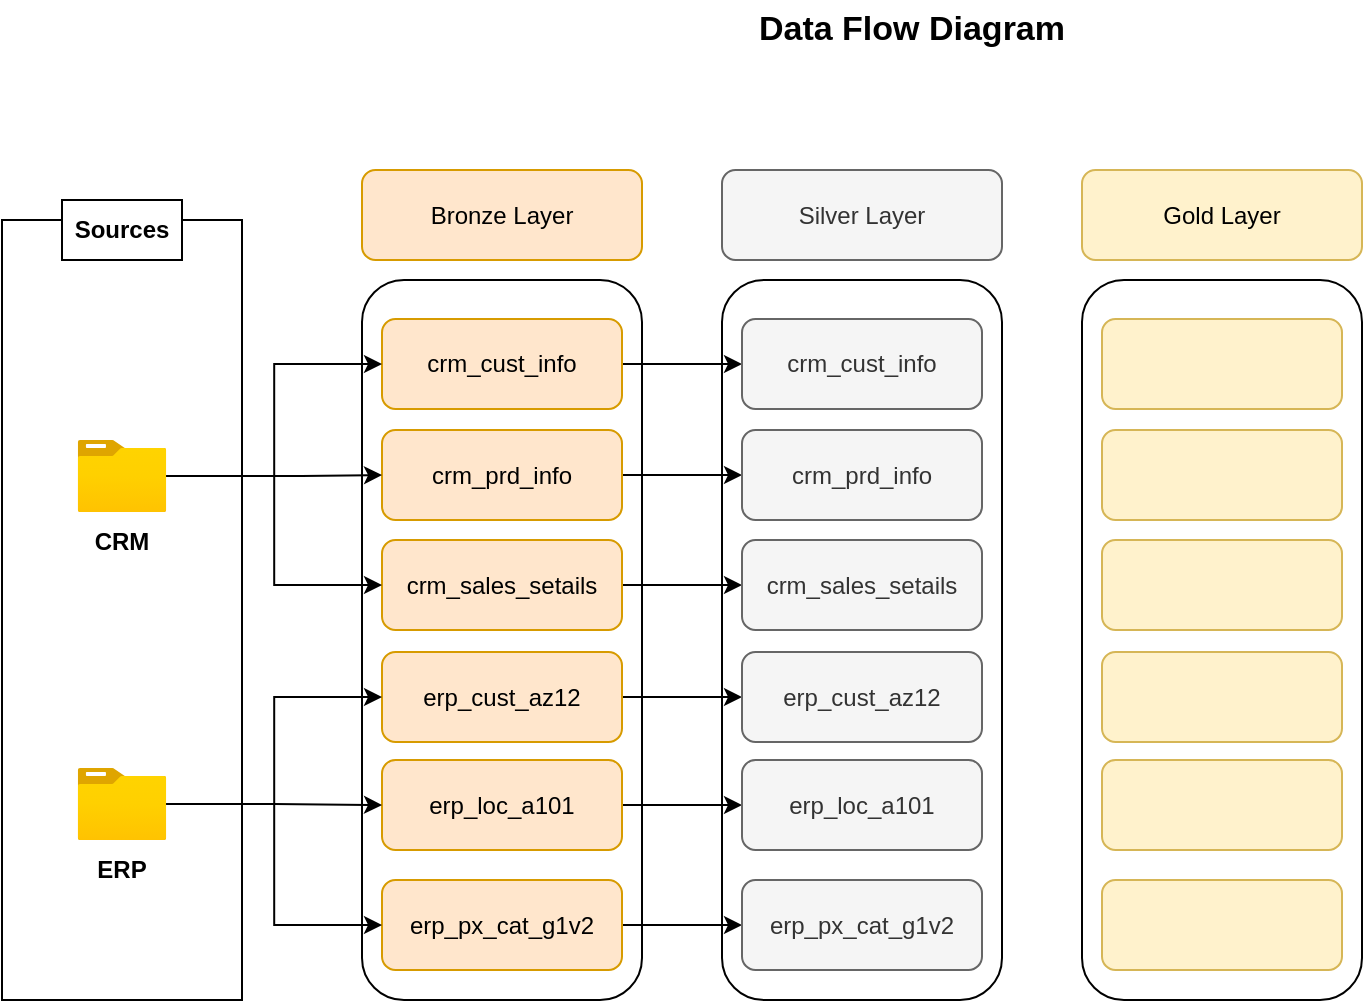 <mxfile version="26.2.2">
  <diagram name="Page-1" id="iXBaaojKtdzoJH_NNryg">
    <mxGraphModel dx="1058" dy="643" grid="1" gridSize="10" guides="1" tooltips="1" connect="1" arrows="1" fold="1" page="1" pageScale="1" pageWidth="1920" pageHeight="1200" math="0" shadow="0">
      <root>
        <mxCell id="0" />
        <mxCell id="1" parent="0" />
        <mxCell id="NUYvxAceGa--DN3CTaLO-1" value="&lt;b&gt;&lt;font style=&quot;font-size: 17px;&quot;&gt;Data Flow Diagram&lt;/font&gt;&lt;/b&gt;" style="text;html=1;align=center;verticalAlign=middle;whiteSpace=wrap;rounded=0;" parent="1" vertex="1">
          <mxGeometry x="370" y="70" width="250" height="30" as="geometry" />
        </mxCell>
        <mxCell id="NUYvxAceGa--DN3CTaLO-2" value="" style="rounded=0;whiteSpace=wrap;html=1;" parent="1" vertex="1">
          <mxGeometry x="40" y="180" width="120" height="390" as="geometry" />
        </mxCell>
        <mxCell id="NUYvxAceGa--DN3CTaLO-3" value="&lt;b&gt;Sources&lt;/b&gt;" style="text;html=1;align=center;verticalAlign=middle;whiteSpace=wrap;rounded=0;fillColor=default;strokeColor=default;" parent="1" vertex="1">
          <mxGeometry x="70" y="170" width="60" height="30" as="geometry" />
        </mxCell>
        <mxCell id="NUYvxAceGa--DN3CTaLO-10" value="" style="rounded=1;whiteSpace=wrap;html=1;" parent="1" vertex="1">
          <mxGeometry x="220" y="210" width="140" height="360" as="geometry" />
        </mxCell>
        <mxCell id="NUYvxAceGa--DN3CTaLO-11" value="Bronze Layer" style="rounded=1;whiteSpace=wrap;html=1;fillColor=#ffe6cc;strokeColor=#d79b00;" parent="1" vertex="1">
          <mxGeometry x="220" y="155" width="140" height="45" as="geometry" />
        </mxCell>
        <mxCell id="NUYvxAceGa--DN3CTaLO-12" value="" style="rounded=1;whiteSpace=wrap;html=1;" parent="1" vertex="1">
          <mxGeometry x="400" y="210" width="140" height="360" as="geometry" />
        </mxCell>
        <mxCell id="NUYvxAceGa--DN3CTaLO-13" value="Silver Layer" style="rounded=1;whiteSpace=wrap;html=1;fillColor=#f5f5f5;fontColor=#333333;strokeColor=#666666;" parent="1" vertex="1">
          <mxGeometry x="400" y="155" width="140" height="45" as="geometry" />
        </mxCell>
        <mxCell id="SojwOMtYfQzhZggXxIuW-7" style="edgeStyle=orthogonalEdgeStyle;rounded=0;orthogonalLoop=1;jettySize=auto;html=1;exitX=1;exitY=0.5;exitDx=0;exitDy=0;" edge="1" parent="1" source="NUYvxAceGa--DN3CTaLO-14" target="SojwOMtYfQzhZggXxIuW-1">
          <mxGeometry relative="1" as="geometry" />
        </mxCell>
        <mxCell id="NUYvxAceGa--DN3CTaLO-14" value="crm_cust_info" style="rounded=1;whiteSpace=wrap;html=1;fillColor=#ffe6cc;strokeColor=#d79b00;" parent="1" vertex="1">
          <mxGeometry x="230" y="229.5" width="120" height="45" as="geometry" />
        </mxCell>
        <mxCell id="SojwOMtYfQzhZggXxIuW-9" style="edgeStyle=orthogonalEdgeStyle;rounded=0;orthogonalLoop=1;jettySize=auto;html=1;entryX=0;entryY=0.5;entryDx=0;entryDy=0;" edge="1" parent="1" source="NUYvxAceGa--DN3CTaLO-15" target="SojwOMtYfQzhZggXxIuW-2">
          <mxGeometry relative="1" as="geometry" />
        </mxCell>
        <mxCell id="NUYvxAceGa--DN3CTaLO-15" value="crm_prd_info" style="rounded=1;whiteSpace=wrap;html=1;fillColor=#ffe6cc;strokeColor=#d79b00;" parent="1" vertex="1">
          <mxGeometry x="230" y="285" width="120" height="45" as="geometry" />
        </mxCell>
        <mxCell id="SojwOMtYfQzhZggXxIuW-8" style="edgeStyle=orthogonalEdgeStyle;rounded=0;orthogonalLoop=1;jettySize=auto;html=1;" edge="1" parent="1" source="NUYvxAceGa--DN3CTaLO-16" target="SojwOMtYfQzhZggXxIuW-3">
          <mxGeometry relative="1" as="geometry" />
        </mxCell>
        <mxCell id="NUYvxAceGa--DN3CTaLO-16" value="crm_sales_setails" style="rounded=1;whiteSpace=wrap;html=1;fillColor=#ffe6cc;strokeColor=#d79b00;" parent="1" vertex="1">
          <mxGeometry x="230" y="340" width="120" height="45" as="geometry" />
        </mxCell>
        <mxCell id="SojwOMtYfQzhZggXxIuW-10" style="edgeStyle=orthogonalEdgeStyle;rounded=0;orthogonalLoop=1;jettySize=auto;html=1;entryX=0;entryY=0.5;entryDx=0;entryDy=0;" edge="1" parent="1" source="NUYvxAceGa--DN3CTaLO-17" target="SojwOMtYfQzhZggXxIuW-4">
          <mxGeometry relative="1" as="geometry" />
        </mxCell>
        <mxCell id="NUYvxAceGa--DN3CTaLO-17" value="erp_cust_az12" style="rounded=1;whiteSpace=wrap;html=1;fillColor=#ffe6cc;strokeColor=#d79b00;" parent="1" vertex="1">
          <mxGeometry x="230" y="396" width="120" height="45" as="geometry" />
        </mxCell>
        <mxCell id="SojwOMtYfQzhZggXxIuW-11" style="edgeStyle=orthogonalEdgeStyle;rounded=0;orthogonalLoop=1;jettySize=auto;html=1;entryX=0;entryY=0.5;entryDx=0;entryDy=0;" edge="1" parent="1" source="NUYvxAceGa--DN3CTaLO-18" target="SojwOMtYfQzhZggXxIuW-5">
          <mxGeometry relative="1" as="geometry" />
        </mxCell>
        <mxCell id="NUYvxAceGa--DN3CTaLO-18" value="erp_loc_a101" style="rounded=1;whiteSpace=wrap;html=1;fillColor=#ffe6cc;strokeColor=#d79b00;" parent="1" vertex="1">
          <mxGeometry x="230" y="450" width="120" height="45" as="geometry" />
        </mxCell>
        <mxCell id="SojwOMtYfQzhZggXxIuW-12" style="edgeStyle=orthogonalEdgeStyle;rounded=0;orthogonalLoop=1;jettySize=auto;html=1;entryX=0;entryY=0.5;entryDx=0;entryDy=0;" edge="1" parent="1" source="NUYvxAceGa--DN3CTaLO-19" target="SojwOMtYfQzhZggXxIuW-6">
          <mxGeometry relative="1" as="geometry" />
        </mxCell>
        <mxCell id="NUYvxAceGa--DN3CTaLO-19" value="erp_px_cat_g1v2" style="rounded=1;whiteSpace=wrap;html=1;fillColor=#ffe6cc;strokeColor=#d79b00;" parent="1" vertex="1">
          <mxGeometry x="230" y="510" width="120" height="45" as="geometry" />
        </mxCell>
        <mxCell id="NUYvxAceGa--DN3CTaLO-20" value="" style="group" parent="1" vertex="1" connectable="0">
          <mxGeometry x="70" y="454" width="60" height="66" as="geometry" />
        </mxCell>
        <mxCell id="NUYvxAceGa--DN3CTaLO-6" value="" style="image;aspect=fixed;html=1;points=[];align=center;fontSize=12;image=img/lib/azure2/general/Folder_Blank.svg;" parent="NUYvxAceGa--DN3CTaLO-20" vertex="1">
          <mxGeometry x="7.82" width="44.36" height="36" as="geometry" />
        </mxCell>
        <mxCell id="NUYvxAceGa--DN3CTaLO-8" value="&lt;b&gt;ERP&lt;/b&gt;" style="text;html=1;align=center;verticalAlign=middle;whiteSpace=wrap;rounded=0;" parent="NUYvxAceGa--DN3CTaLO-20" vertex="1">
          <mxGeometry y="36" width="60" height="30" as="geometry" />
        </mxCell>
        <mxCell id="NUYvxAceGa--DN3CTaLO-21" value="" style="group" parent="1" vertex="1" connectable="0">
          <mxGeometry x="70" y="290" width="60" height="66" as="geometry" />
        </mxCell>
        <mxCell id="NUYvxAceGa--DN3CTaLO-5" value="" style="image;aspect=fixed;html=1;points=[];align=center;fontSize=12;image=img/lib/azure2/general/Folder_Blank.svg;" parent="NUYvxAceGa--DN3CTaLO-21" vertex="1">
          <mxGeometry x="7.82" width="44.36" height="36" as="geometry" />
        </mxCell>
        <mxCell id="NUYvxAceGa--DN3CTaLO-7" value="&lt;b&gt;CRM&lt;/b&gt;" style="text;html=1;align=center;verticalAlign=middle;whiteSpace=wrap;rounded=0;" parent="NUYvxAceGa--DN3CTaLO-21" vertex="1">
          <mxGeometry y="36" width="60" height="30" as="geometry" />
        </mxCell>
        <mxCell id="NUYvxAceGa--DN3CTaLO-24" style="edgeStyle=orthogonalEdgeStyle;rounded=0;orthogonalLoop=1;jettySize=auto;html=1;entryX=0;entryY=0.5;entryDx=0;entryDy=0;" parent="1" source="NUYvxAceGa--DN3CTaLO-5" target="NUYvxAceGa--DN3CTaLO-15" edge="1">
          <mxGeometry relative="1" as="geometry">
            <Array as="points">
              <mxPoint x="190" y="308" />
              <mxPoint x="190" y="308" />
            </Array>
          </mxGeometry>
        </mxCell>
        <mxCell id="NUYvxAceGa--DN3CTaLO-25" style="edgeStyle=orthogonalEdgeStyle;rounded=0;orthogonalLoop=1;jettySize=auto;html=1;entryX=0;entryY=0.5;entryDx=0;entryDy=0;" parent="1" source="NUYvxAceGa--DN3CTaLO-5" target="NUYvxAceGa--DN3CTaLO-14" edge="1">
          <mxGeometry relative="1" as="geometry" />
        </mxCell>
        <mxCell id="NUYvxAceGa--DN3CTaLO-29" style="edgeStyle=orthogonalEdgeStyle;rounded=0;orthogonalLoop=1;jettySize=auto;html=1;entryX=0;entryY=0.5;entryDx=0;entryDy=0;" parent="1" source="NUYvxAceGa--DN3CTaLO-5" target="NUYvxAceGa--DN3CTaLO-16" edge="1">
          <mxGeometry relative="1" as="geometry" />
        </mxCell>
        <mxCell id="NUYvxAceGa--DN3CTaLO-30" style="edgeStyle=orthogonalEdgeStyle;rounded=0;orthogonalLoop=1;jettySize=auto;html=1;" parent="1" source="NUYvxAceGa--DN3CTaLO-6" target="NUYvxAceGa--DN3CTaLO-18" edge="1">
          <mxGeometry relative="1" as="geometry" />
        </mxCell>
        <mxCell id="NUYvxAceGa--DN3CTaLO-31" style="edgeStyle=orthogonalEdgeStyle;rounded=0;orthogonalLoop=1;jettySize=auto;html=1;entryX=0;entryY=0.5;entryDx=0;entryDy=0;" parent="1" source="NUYvxAceGa--DN3CTaLO-6" target="NUYvxAceGa--DN3CTaLO-17" edge="1">
          <mxGeometry relative="1" as="geometry" />
        </mxCell>
        <mxCell id="NUYvxAceGa--DN3CTaLO-32" style="edgeStyle=orthogonalEdgeStyle;rounded=0;orthogonalLoop=1;jettySize=auto;html=1;entryX=0;entryY=0.5;entryDx=0;entryDy=0;" parent="1" source="NUYvxAceGa--DN3CTaLO-6" target="NUYvxAceGa--DN3CTaLO-19" edge="1">
          <mxGeometry relative="1" as="geometry" />
        </mxCell>
        <mxCell id="SojwOMtYfQzhZggXxIuW-1" value="crm_cust_info" style="rounded=1;whiteSpace=wrap;html=1;fillColor=#f5f5f5;strokeColor=#666666;fontColor=#333333;" vertex="1" parent="1">
          <mxGeometry x="410" y="229.5" width="120" height="45" as="geometry" />
        </mxCell>
        <mxCell id="SojwOMtYfQzhZggXxIuW-2" value="crm_prd_info" style="rounded=1;whiteSpace=wrap;html=1;fillColor=#f5f5f5;strokeColor=#666666;fontColor=#333333;" vertex="1" parent="1">
          <mxGeometry x="410" y="285" width="120" height="45" as="geometry" />
        </mxCell>
        <mxCell id="SojwOMtYfQzhZggXxIuW-3" value="crm_sales_setails" style="rounded=1;whiteSpace=wrap;html=1;fillColor=#f5f5f5;strokeColor=#666666;fontColor=#333333;" vertex="1" parent="1">
          <mxGeometry x="410" y="340" width="120" height="45" as="geometry" />
        </mxCell>
        <mxCell id="SojwOMtYfQzhZggXxIuW-4" value="erp_cust_az12" style="rounded=1;whiteSpace=wrap;html=1;fillColor=#f5f5f5;strokeColor=#666666;fontColor=#333333;" vertex="1" parent="1">
          <mxGeometry x="410" y="396" width="120" height="45" as="geometry" />
        </mxCell>
        <mxCell id="SojwOMtYfQzhZggXxIuW-5" value="erp_loc_a101" style="rounded=1;whiteSpace=wrap;html=1;fillColor=#f5f5f5;strokeColor=#666666;fontColor=#333333;" vertex="1" parent="1">
          <mxGeometry x="410" y="450" width="120" height="45" as="geometry" />
        </mxCell>
        <mxCell id="SojwOMtYfQzhZggXxIuW-6" value="erp_px_cat_g1v2" style="rounded=1;whiteSpace=wrap;html=1;fillColor=#f5f5f5;strokeColor=#666666;fontColor=#333333;" vertex="1" parent="1">
          <mxGeometry x="410" y="510" width="120" height="45" as="geometry" />
        </mxCell>
        <mxCell id="SojwOMtYfQzhZggXxIuW-13" value="" style="rounded=1;whiteSpace=wrap;html=1;" vertex="1" parent="1">
          <mxGeometry x="580" y="210" width="140" height="360" as="geometry" />
        </mxCell>
        <mxCell id="SojwOMtYfQzhZggXxIuW-14" value="Gold Layer" style="rounded=1;whiteSpace=wrap;html=1;fillColor=#fff2cc;strokeColor=#d6b656;" vertex="1" parent="1">
          <mxGeometry x="580" y="155" width="140" height="45" as="geometry" />
        </mxCell>
        <mxCell id="SojwOMtYfQzhZggXxIuW-15" value="" style="rounded=1;whiteSpace=wrap;html=1;fillColor=#fff2cc;strokeColor=#d6b656;" vertex="1" parent="1">
          <mxGeometry x="590" y="229.5" width="120" height="45" as="geometry" />
        </mxCell>
        <mxCell id="SojwOMtYfQzhZggXxIuW-16" value="" style="rounded=1;whiteSpace=wrap;html=1;fillColor=#fff2cc;strokeColor=#d6b656;" vertex="1" parent="1">
          <mxGeometry x="590" y="285" width="120" height="45" as="geometry" />
        </mxCell>
        <mxCell id="SojwOMtYfQzhZggXxIuW-17" value="" style="rounded=1;whiteSpace=wrap;html=1;fillColor=#fff2cc;strokeColor=#d6b656;" vertex="1" parent="1">
          <mxGeometry x="590" y="340" width="120" height="45" as="geometry" />
        </mxCell>
        <mxCell id="SojwOMtYfQzhZggXxIuW-18" value="" style="rounded=1;whiteSpace=wrap;html=1;fillColor=#fff2cc;strokeColor=#d6b656;" vertex="1" parent="1">
          <mxGeometry x="590" y="396" width="120" height="45" as="geometry" />
        </mxCell>
        <mxCell id="SojwOMtYfQzhZggXxIuW-19" value="" style="rounded=1;whiteSpace=wrap;html=1;fillColor=#fff2cc;strokeColor=#d6b656;" vertex="1" parent="1">
          <mxGeometry x="590" y="450" width="120" height="45" as="geometry" />
        </mxCell>
        <mxCell id="SojwOMtYfQzhZggXxIuW-20" value="" style="rounded=1;whiteSpace=wrap;html=1;fillColor=#fff2cc;strokeColor=#d6b656;" vertex="1" parent="1">
          <mxGeometry x="590" y="510" width="120" height="45" as="geometry" />
        </mxCell>
      </root>
    </mxGraphModel>
  </diagram>
</mxfile>
